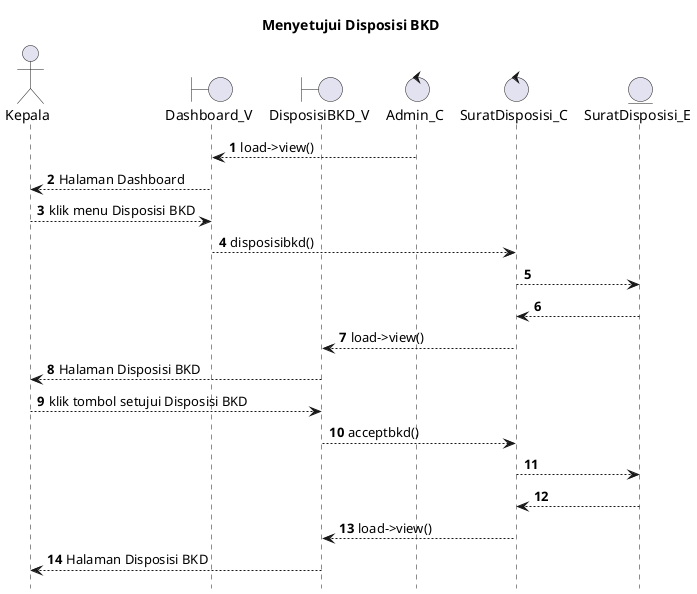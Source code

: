 @startuml

autonumber
hide footbox
title Menyetujui Disposisi BKD

Actor Kepala
boundary Dashboard_V
boundary DisposisiBKD_V
control Admin_C
control SuratDisposisi_C
Entity SuratDisposisi_E

Admin_C --> Dashboard_V: load->view()
Dashboard_V --> Kepala: Halaman Dashboard
Kepala --> Dashboard_V: klik menu Disposisi BKD
Dashboard_V --> SuratDisposisi_C: disposisibkd()
SuratDisposisi_C --> SuratDisposisi_E:
    
    SuratDisposisi_E --> SuratDisposisi_C:
    SuratDisposisi_C --> DisposisiBKD_V: load->view()
    DisposisiBKD_V --> Kepala: Halaman Disposisi BKD

Kepala --> DisposisiBKD_V: klik tombol setujui Disposisi BKD
DisposisiBKD_V --> SuratDisposisi_C: acceptbkd()
SuratDisposisi_C --> SuratDisposisi_E:
   
    SuratDisposisi_E --> SuratDisposisi_C:
    SuratDisposisi_C --> DisposisiBKD_V: load->view()
    DisposisiBKD_V --> Kepala: Halaman Disposisi BKD

@enduml